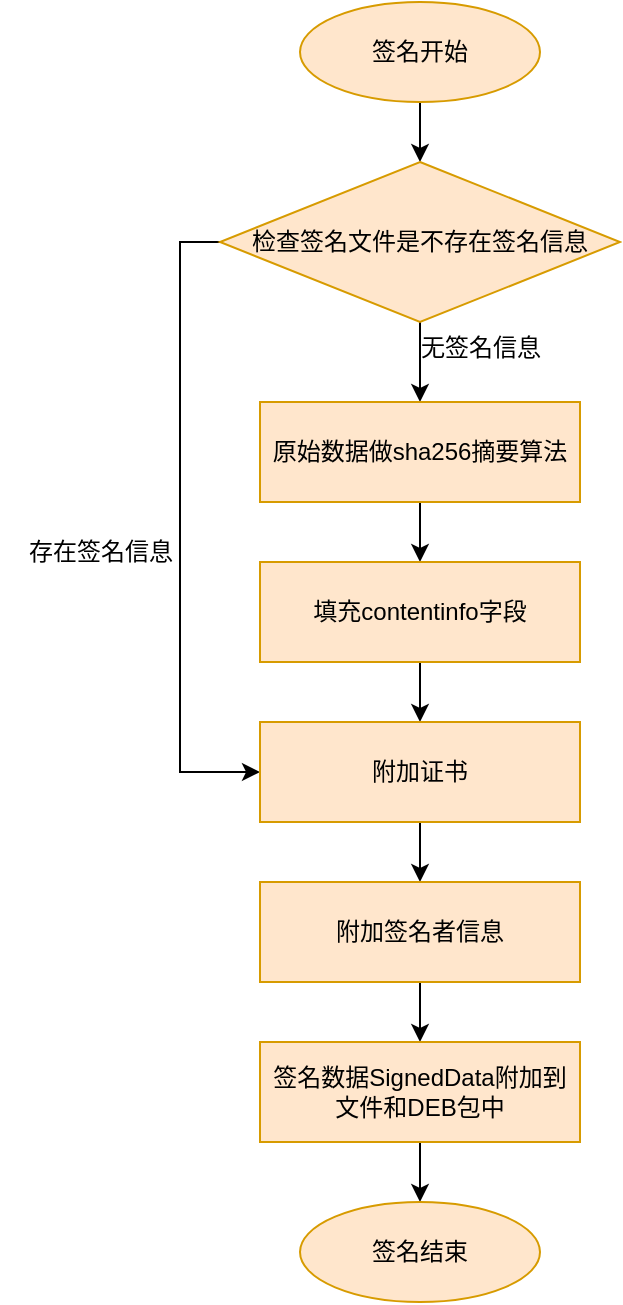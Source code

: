 <mxfile version="21.3.2" type="github">
  <diagram name="第 1 页" id="z4SdgvEBRybkMsO1cB3t">
    <mxGraphModel dx="2261" dy="715" grid="1" gridSize="10" guides="1" tooltips="1" connect="1" arrows="1" fold="1" page="1" pageScale="1" pageWidth="827" pageHeight="1169" math="0" shadow="0">
      <root>
        <mxCell id="0" />
        <mxCell id="1" parent="0" />
        <mxCell id="L4E3bz6kgq61ecZvjTWt-9" style="edgeStyle=orthogonalEdgeStyle;rounded=0;orthogonalLoop=1;jettySize=auto;html=1;entryX=0.5;entryY=0;entryDx=0;entryDy=0;" edge="1" parent="1" source="L4E3bz6kgq61ecZvjTWt-1" target="L4E3bz6kgq61ecZvjTWt-2">
          <mxGeometry relative="1" as="geometry" />
        </mxCell>
        <mxCell id="L4E3bz6kgq61ecZvjTWt-1" value="签名开始" style="ellipse;whiteSpace=wrap;html=1;fillColor=#ffe6cc;strokeColor=#d79b00;" vertex="1" parent="1">
          <mxGeometry x="100" y="100" width="120" height="50" as="geometry" />
        </mxCell>
        <mxCell id="L4E3bz6kgq61ecZvjTWt-10" style="edgeStyle=orthogonalEdgeStyle;rounded=0;orthogonalLoop=1;jettySize=auto;html=1;exitX=0.5;exitY=1;exitDx=0;exitDy=0;entryX=0.5;entryY=0;entryDx=0;entryDy=0;" edge="1" parent="1" source="L4E3bz6kgq61ecZvjTWt-2" target="L4E3bz6kgq61ecZvjTWt-3">
          <mxGeometry relative="1" as="geometry" />
        </mxCell>
        <mxCell id="L4E3bz6kgq61ecZvjTWt-16" style="edgeStyle=orthogonalEdgeStyle;rounded=0;orthogonalLoop=1;jettySize=auto;html=1;exitX=0;exitY=0.5;exitDx=0;exitDy=0;entryX=0;entryY=0.5;entryDx=0;entryDy=0;" edge="1" parent="1" source="L4E3bz6kgq61ecZvjTWt-2" target="L4E3bz6kgq61ecZvjTWt-5">
          <mxGeometry relative="1" as="geometry">
            <mxPoint x="30" y="480" as="targetPoint" />
          </mxGeometry>
        </mxCell>
        <mxCell id="L4E3bz6kgq61ecZvjTWt-2" value="检查签名文件是不存在签名信息" style="rhombus;whiteSpace=wrap;html=1;fillColor=#ffe6cc;strokeColor=#d79b00;" vertex="1" parent="1">
          <mxGeometry x="60" y="180" width="200" height="80" as="geometry" />
        </mxCell>
        <mxCell id="L4E3bz6kgq61ecZvjTWt-11" style="edgeStyle=orthogonalEdgeStyle;rounded=0;orthogonalLoop=1;jettySize=auto;html=1;exitX=0.5;exitY=1;exitDx=0;exitDy=0;entryX=0.5;entryY=0;entryDx=0;entryDy=0;" edge="1" parent="1" source="L4E3bz6kgq61ecZvjTWt-3" target="L4E3bz6kgq61ecZvjTWt-4">
          <mxGeometry relative="1" as="geometry" />
        </mxCell>
        <mxCell id="L4E3bz6kgq61ecZvjTWt-3" value="原始数据做sha256摘要算法" style="rounded=0;whiteSpace=wrap;html=1;fillColor=#ffe6cc;strokeColor=#d79b00;" vertex="1" parent="1">
          <mxGeometry x="80" y="300" width="160" height="50" as="geometry" />
        </mxCell>
        <mxCell id="L4E3bz6kgq61ecZvjTWt-12" style="edgeStyle=orthogonalEdgeStyle;rounded=0;orthogonalLoop=1;jettySize=auto;html=1;exitX=0.5;exitY=1;exitDx=0;exitDy=0;" edge="1" parent="1" source="L4E3bz6kgq61ecZvjTWt-4" target="L4E3bz6kgq61ecZvjTWt-5">
          <mxGeometry relative="1" as="geometry" />
        </mxCell>
        <mxCell id="L4E3bz6kgq61ecZvjTWt-4" value="填充contentinfo字段" style="rounded=0;whiteSpace=wrap;html=1;fillColor=#ffe6cc;strokeColor=#d79b00;" vertex="1" parent="1">
          <mxGeometry x="80" y="380" width="160" height="50" as="geometry" />
        </mxCell>
        <mxCell id="L4E3bz6kgq61ecZvjTWt-13" style="edgeStyle=orthogonalEdgeStyle;rounded=0;orthogonalLoop=1;jettySize=auto;html=1;exitX=0.5;exitY=1;exitDx=0;exitDy=0;" edge="1" parent="1" source="L4E3bz6kgq61ecZvjTWt-5" target="L4E3bz6kgq61ecZvjTWt-6">
          <mxGeometry relative="1" as="geometry" />
        </mxCell>
        <mxCell id="L4E3bz6kgq61ecZvjTWt-5" value="附加证书" style="rounded=0;whiteSpace=wrap;html=1;fillColor=#ffe6cc;strokeColor=#d79b00;" vertex="1" parent="1">
          <mxGeometry x="80" y="460" width="160" height="50" as="geometry" />
        </mxCell>
        <mxCell id="L4E3bz6kgq61ecZvjTWt-14" style="edgeStyle=orthogonalEdgeStyle;rounded=0;orthogonalLoop=1;jettySize=auto;html=1;exitX=0.5;exitY=1;exitDx=0;exitDy=0;" edge="1" parent="1" source="L4E3bz6kgq61ecZvjTWt-6" target="L4E3bz6kgq61ecZvjTWt-7">
          <mxGeometry relative="1" as="geometry" />
        </mxCell>
        <mxCell id="L4E3bz6kgq61ecZvjTWt-6" value="附加签名者信息" style="rounded=0;whiteSpace=wrap;html=1;fillColor=#ffe6cc;strokeColor=#d79b00;" vertex="1" parent="1">
          <mxGeometry x="80" y="540" width="160" height="50" as="geometry" />
        </mxCell>
        <mxCell id="L4E3bz6kgq61ecZvjTWt-15" style="edgeStyle=orthogonalEdgeStyle;rounded=0;orthogonalLoop=1;jettySize=auto;html=1;exitX=0.5;exitY=1;exitDx=0;exitDy=0;" edge="1" parent="1" source="L4E3bz6kgq61ecZvjTWt-7" target="L4E3bz6kgq61ecZvjTWt-8">
          <mxGeometry relative="1" as="geometry" />
        </mxCell>
        <mxCell id="L4E3bz6kgq61ecZvjTWt-7" value="签名数据SignedData附加到文件和DEB包中" style="rounded=0;whiteSpace=wrap;html=1;fillColor=#ffe6cc;strokeColor=#d79b00;" vertex="1" parent="1">
          <mxGeometry x="80" y="620" width="160" height="50" as="geometry" />
        </mxCell>
        <mxCell id="L4E3bz6kgq61ecZvjTWt-8" value="签名结束" style="ellipse;whiteSpace=wrap;html=1;fillColor=#ffe6cc;strokeColor=#d79b00;" vertex="1" parent="1">
          <mxGeometry x="100" y="700" width="120" height="50" as="geometry" />
        </mxCell>
        <mxCell id="L4E3bz6kgq61ecZvjTWt-17" value="无签名信息" style="text;html=1;align=center;verticalAlign=middle;resizable=0;points=[];autosize=1;strokeColor=none;fillColor=none;" vertex="1" parent="1">
          <mxGeometry x="150" y="258" width="80" height="30" as="geometry" />
        </mxCell>
        <mxCell id="L4E3bz6kgq61ecZvjTWt-18" value="存在签名信息" style="text;html=1;align=center;verticalAlign=middle;resizable=0;points=[];autosize=1;strokeColor=none;fillColor=none;" vertex="1" parent="1">
          <mxGeometry x="-50" y="360" width="100" height="30" as="geometry" />
        </mxCell>
      </root>
    </mxGraphModel>
  </diagram>
</mxfile>
